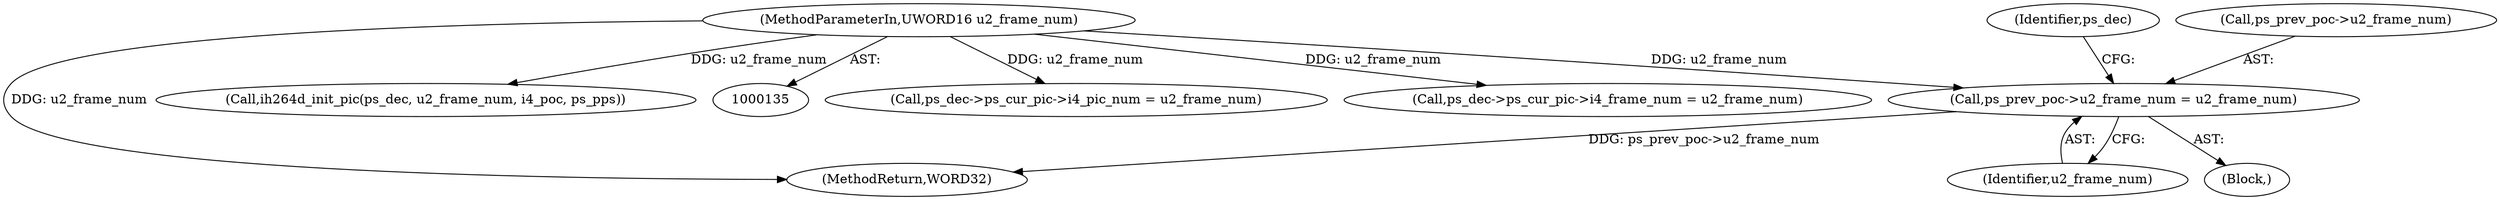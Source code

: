 digraph "0_Android_0b23c81c3dd9ec38f7e6806a3955fed1925541a0_3@pointer" {
"1000252" [label="(Call,ps_prev_poc->u2_frame_num = u2_frame_num)"];
"1000139" [label="(MethodParameterIn,UWORD16 u2_frame_num)"];
"1001193" [label="(Call,ps_dec->ps_cur_pic->i4_pic_num = u2_frame_num)"];
"1000259" [label="(Identifier,ps_dec)"];
"1001186" [label="(Call,ps_dec->ps_cur_pic->i4_frame_num = u2_frame_num)"];
"1000253" [label="(Call,ps_prev_poc->u2_frame_num)"];
"1000256" [label="(Identifier,u2_frame_num)"];
"1000252" [label="(Call,ps_prev_poc->u2_frame_num = u2_frame_num)"];
"1000139" [label="(MethodParameterIn,UWORD16 u2_frame_num)"];
"1002159" [label="(MethodReturn,WORD32)"];
"1000141" [label="(Block,)"];
"1000590" [label="(Call,ih264d_init_pic(ps_dec, u2_frame_num, i4_poc, ps_pps))"];
"1000252" -> "1000141"  [label="AST: "];
"1000252" -> "1000256"  [label="CFG: "];
"1000253" -> "1000252"  [label="AST: "];
"1000256" -> "1000252"  [label="AST: "];
"1000259" -> "1000252"  [label="CFG: "];
"1000252" -> "1002159"  [label="DDG: ps_prev_poc->u2_frame_num"];
"1000139" -> "1000252"  [label="DDG: u2_frame_num"];
"1000139" -> "1000135"  [label="AST: "];
"1000139" -> "1002159"  [label="DDG: u2_frame_num"];
"1000139" -> "1000590"  [label="DDG: u2_frame_num"];
"1000139" -> "1001186"  [label="DDG: u2_frame_num"];
"1000139" -> "1001193"  [label="DDG: u2_frame_num"];
}
